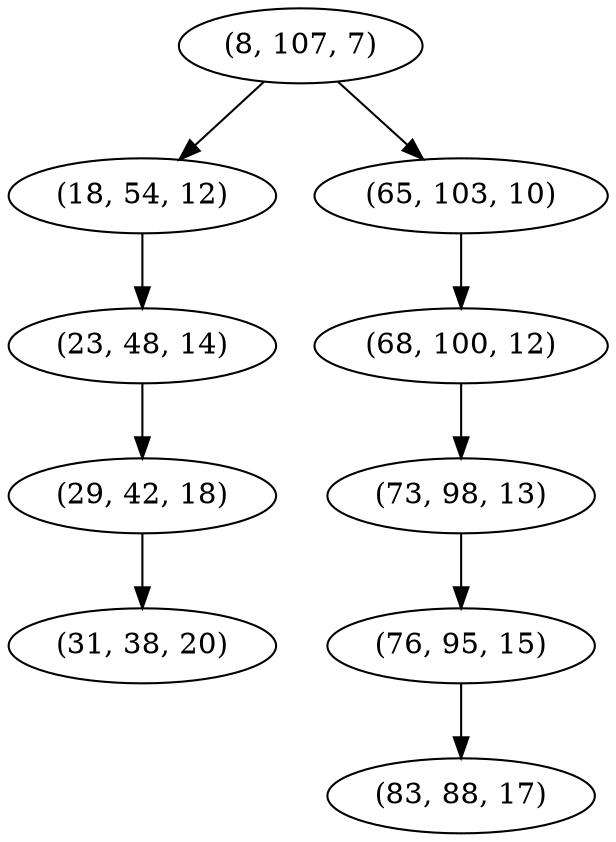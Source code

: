 digraph tree {
    "(8, 107, 7)";
    "(18, 54, 12)";
    "(23, 48, 14)";
    "(29, 42, 18)";
    "(31, 38, 20)";
    "(65, 103, 10)";
    "(68, 100, 12)";
    "(73, 98, 13)";
    "(76, 95, 15)";
    "(83, 88, 17)";
    "(8, 107, 7)" -> "(18, 54, 12)";
    "(8, 107, 7)" -> "(65, 103, 10)";
    "(18, 54, 12)" -> "(23, 48, 14)";
    "(23, 48, 14)" -> "(29, 42, 18)";
    "(29, 42, 18)" -> "(31, 38, 20)";
    "(65, 103, 10)" -> "(68, 100, 12)";
    "(68, 100, 12)" -> "(73, 98, 13)";
    "(73, 98, 13)" -> "(76, 95, 15)";
    "(76, 95, 15)" -> "(83, 88, 17)";
}
